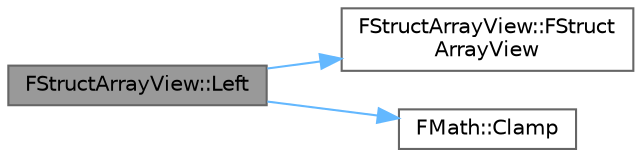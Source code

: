 digraph "FStructArrayView::Left"
{
 // INTERACTIVE_SVG=YES
 // LATEX_PDF_SIZE
  bgcolor="transparent";
  edge [fontname=Helvetica,fontsize=10,labelfontname=Helvetica,labelfontsize=10];
  node [fontname=Helvetica,fontsize=10,shape=box,height=0.2,width=0.4];
  rankdir="LR";
  Node1 [id="Node000001",label="FStructArrayView::Left",height=0.2,width=0.4,color="gray40", fillcolor="grey60", style="filled", fontcolor="black",tooltip="Returns the left-most part of the view by taking the given number of elements from the left."];
  Node1 -> Node2 [id="edge1_Node000001_Node000002",color="steelblue1",style="solid",tooltip=" "];
  Node2 [id="Node000002",label="FStructArrayView::FStruct\lArrayView",height=0.2,width=0.4,color="grey40", fillcolor="white", style="filled",URL="$d8/dda/structFStructArrayView.html#a01c9b63eee2ac7b139fa941c894b772c",tooltip=" "];
  Node1 -> Node3 [id="edge2_Node000001_Node000003",color="steelblue1",style="solid",tooltip=" "];
  Node3 [id="Node000003",label="FMath::Clamp",height=0.2,width=0.4,color="grey40", fillcolor="white", style="filled",URL="$dc/d20/structFMath.html#a7dbca5929b2ea7f13304eb4c927dab6c",tooltip="Clamps X to be between Min and Max, inclusive."];
}
